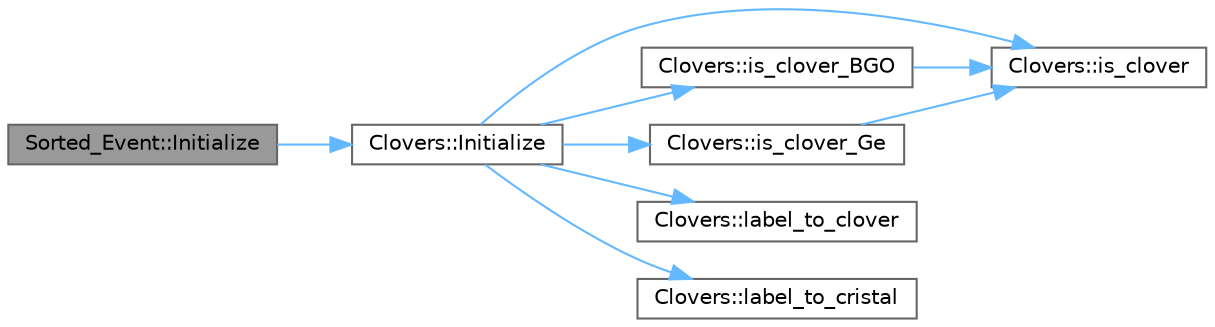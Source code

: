 digraph "Sorted_Event::Initialize"
{
 // LATEX_PDF_SIZE
  bgcolor="transparent";
  edge [fontname=Helvetica,fontsize=10,labelfontname=Helvetica,labelfontsize=10];
  node [fontname=Helvetica,fontsize=10,shape=box,height=0.2,width=0.4];
  rankdir="LR";
  Node1 [id="Node000001",label="Sorted_Event::Initialize",height=0.2,width=0.4,color="gray40", fillcolor="grey60", style="filled", fontcolor="black",tooltip=" "];
  Node1 -> Node2 [id="edge1_Node000001_Node000002",color="steelblue1",style="solid",tooltip=" "];
  Node2 [id="Node000002",label="Clovers::Initialize",height=0.2,width=0.4,color="grey40", fillcolor="white", style="filled",URL="$class_clovers.html#accefdb9345b426ca37ff2d61dfee3487",tooltip=" "];
  Node2 -> Node3 [id="edge2_Node000002_Node000003",color="steelblue1",style="solid",tooltip=" "];
  Node3 [id="Node000003",label="Clovers::is_clover",height=0.2,width=0.4,color="grey40", fillcolor="white", style="filled",URL="$class_clovers.html#a9c28e72706c325a4fe3b0aab61c0bfe0",tooltip=" "];
  Node2 -> Node4 [id="edge3_Node000002_Node000004",color="steelblue1",style="solid",tooltip=" "];
  Node4 [id="Node000004",label="Clovers::is_clover_BGO",height=0.2,width=0.4,color="grey40", fillcolor="white", style="filled",URL="$class_clovers.html#a4940a14c796f0825697af29156644e9c",tooltip=" "];
  Node4 -> Node3 [id="edge4_Node000004_Node000003",color="steelblue1",style="solid",tooltip=" "];
  Node2 -> Node5 [id="edge5_Node000002_Node000005",color="steelblue1",style="solid",tooltip=" "];
  Node5 [id="Node000005",label="Clovers::is_clover_Ge",height=0.2,width=0.4,color="grey40", fillcolor="white", style="filled",URL="$class_clovers.html#a434508059d1a1f8e1c31dc793505cdc7",tooltip=" "];
  Node5 -> Node3 [id="edge6_Node000005_Node000003",color="steelblue1",style="solid",tooltip=" "];
  Node2 -> Node6 [id="edge7_Node000002_Node000006",color="steelblue1",style="solid",tooltip=" "];
  Node6 [id="Node000006",label="Clovers::label_to_clover",height=0.2,width=0.4,color="grey40", fillcolor="white", style="filled",URL="$class_clovers.html#a9b2bcd83b6884936745b06346b121b73",tooltip=" "];
  Node2 -> Node7 [id="edge8_Node000002_Node000007",color="steelblue1",style="solid",tooltip=" "];
  Node7 [id="Node000007",label="Clovers::label_to_cristal",height=0.2,width=0.4,color="grey40", fillcolor="white", style="filled",URL="$class_clovers.html#ad047177f1403bb65359a6ad07ba4473a",tooltip=" "];
}
